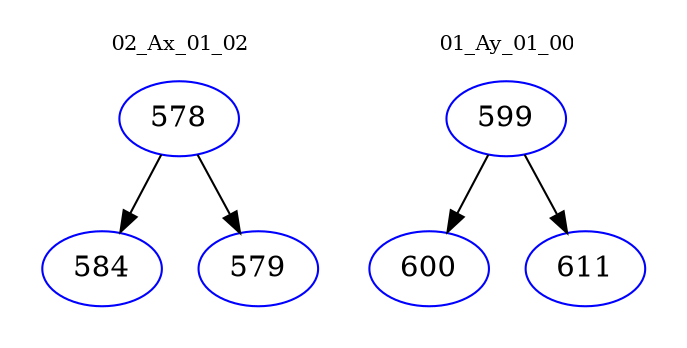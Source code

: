 digraph{
subgraph cluster_0 {
color = white
label = "02_Ax_01_02";
fontsize=10;
T0_578 [label="578", color="blue"]
T0_578 -> T0_584 [color="black"]
T0_584 [label="584", color="blue"]
T0_578 -> T0_579 [color="black"]
T0_579 [label="579", color="blue"]
}
subgraph cluster_1 {
color = white
label = "01_Ay_01_00";
fontsize=10;
T1_599 [label="599", color="blue"]
T1_599 -> T1_600 [color="black"]
T1_600 [label="600", color="blue"]
T1_599 -> T1_611 [color="black"]
T1_611 [label="611", color="blue"]
}
}
